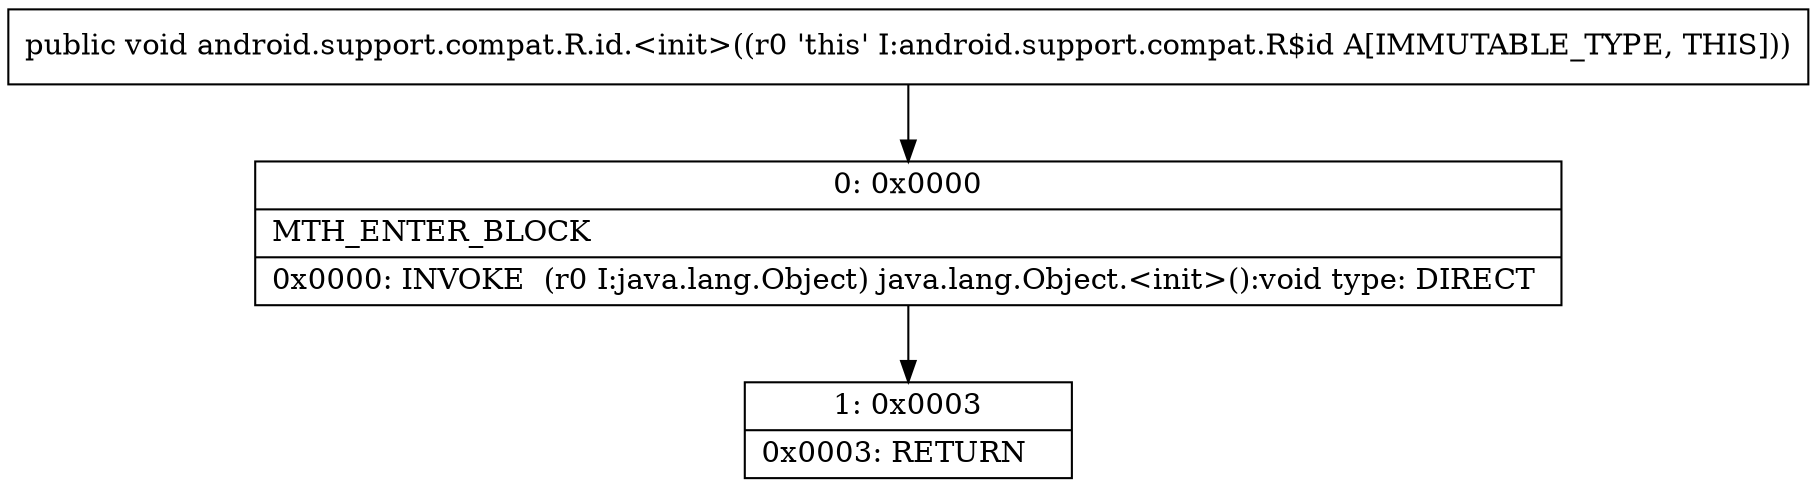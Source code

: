 digraph "CFG forandroid.support.compat.R.id.\<init\>()V" {
Node_0 [shape=record,label="{0\:\ 0x0000|MTH_ENTER_BLOCK\l|0x0000: INVOKE  (r0 I:java.lang.Object) java.lang.Object.\<init\>():void type: DIRECT \l}"];
Node_1 [shape=record,label="{1\:\ 0x0003|0x0003: RETURN   \l}"];
MethodNode[shape=record,label="{public void android.support.compat.R.id.\<init\>((r0 'this' I:android.support.compat.R$id A[IMMUTABLE_TYPE, THIS])) }"];
MethodNode -> Node_0;
Node_0 -> Node_1;
}

